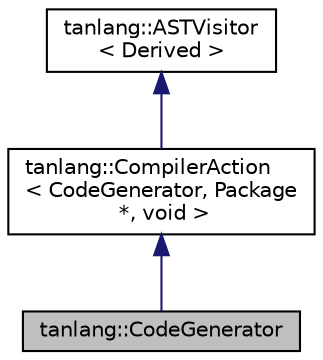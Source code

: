 digraph "tanlang::CodeGenerator"
{
 // LATEX_PDF_SIZE
  edge [fontname="Helvetica",fontsize="10",labelfontname="Helvetica",labelfontsize="10"];
  node [fontname="Helvetica",fontsize="10",shape=record];
  Node1 [label="tanlang::CodeGenerator",height=0.2,width=0.4,color="black", fillcolor="grey75", style="filled", fontcolor="black",tooltip=" "];
  Node2 -> Node1 [dir="back",color="midnightblue",fontsize="10",style="solid",fontname="Helvetica"];
  Node2 [label="tanlang::CompilerAction\l\< CodeGenerator, Package\l *, void \>",height=0.2,width=0.4,color="black", fillcolor="white", style="filled",URL="$classtanlang_1_1CompilerAction.html",tooltip=" "];
  Node3 -> Node2 [dir="back",color="midnightblue",fontsize="10",style="solid",fontname="Helvetica"];
  Node3 [label="tanlang::ASTVisitor\l\< Derived \>",height=0.2,width=0.4,color="black", fillcolor="white", style="filled",URL="$classtanlang_1_1ASTVisitor.html",tooltip=" "];
}

